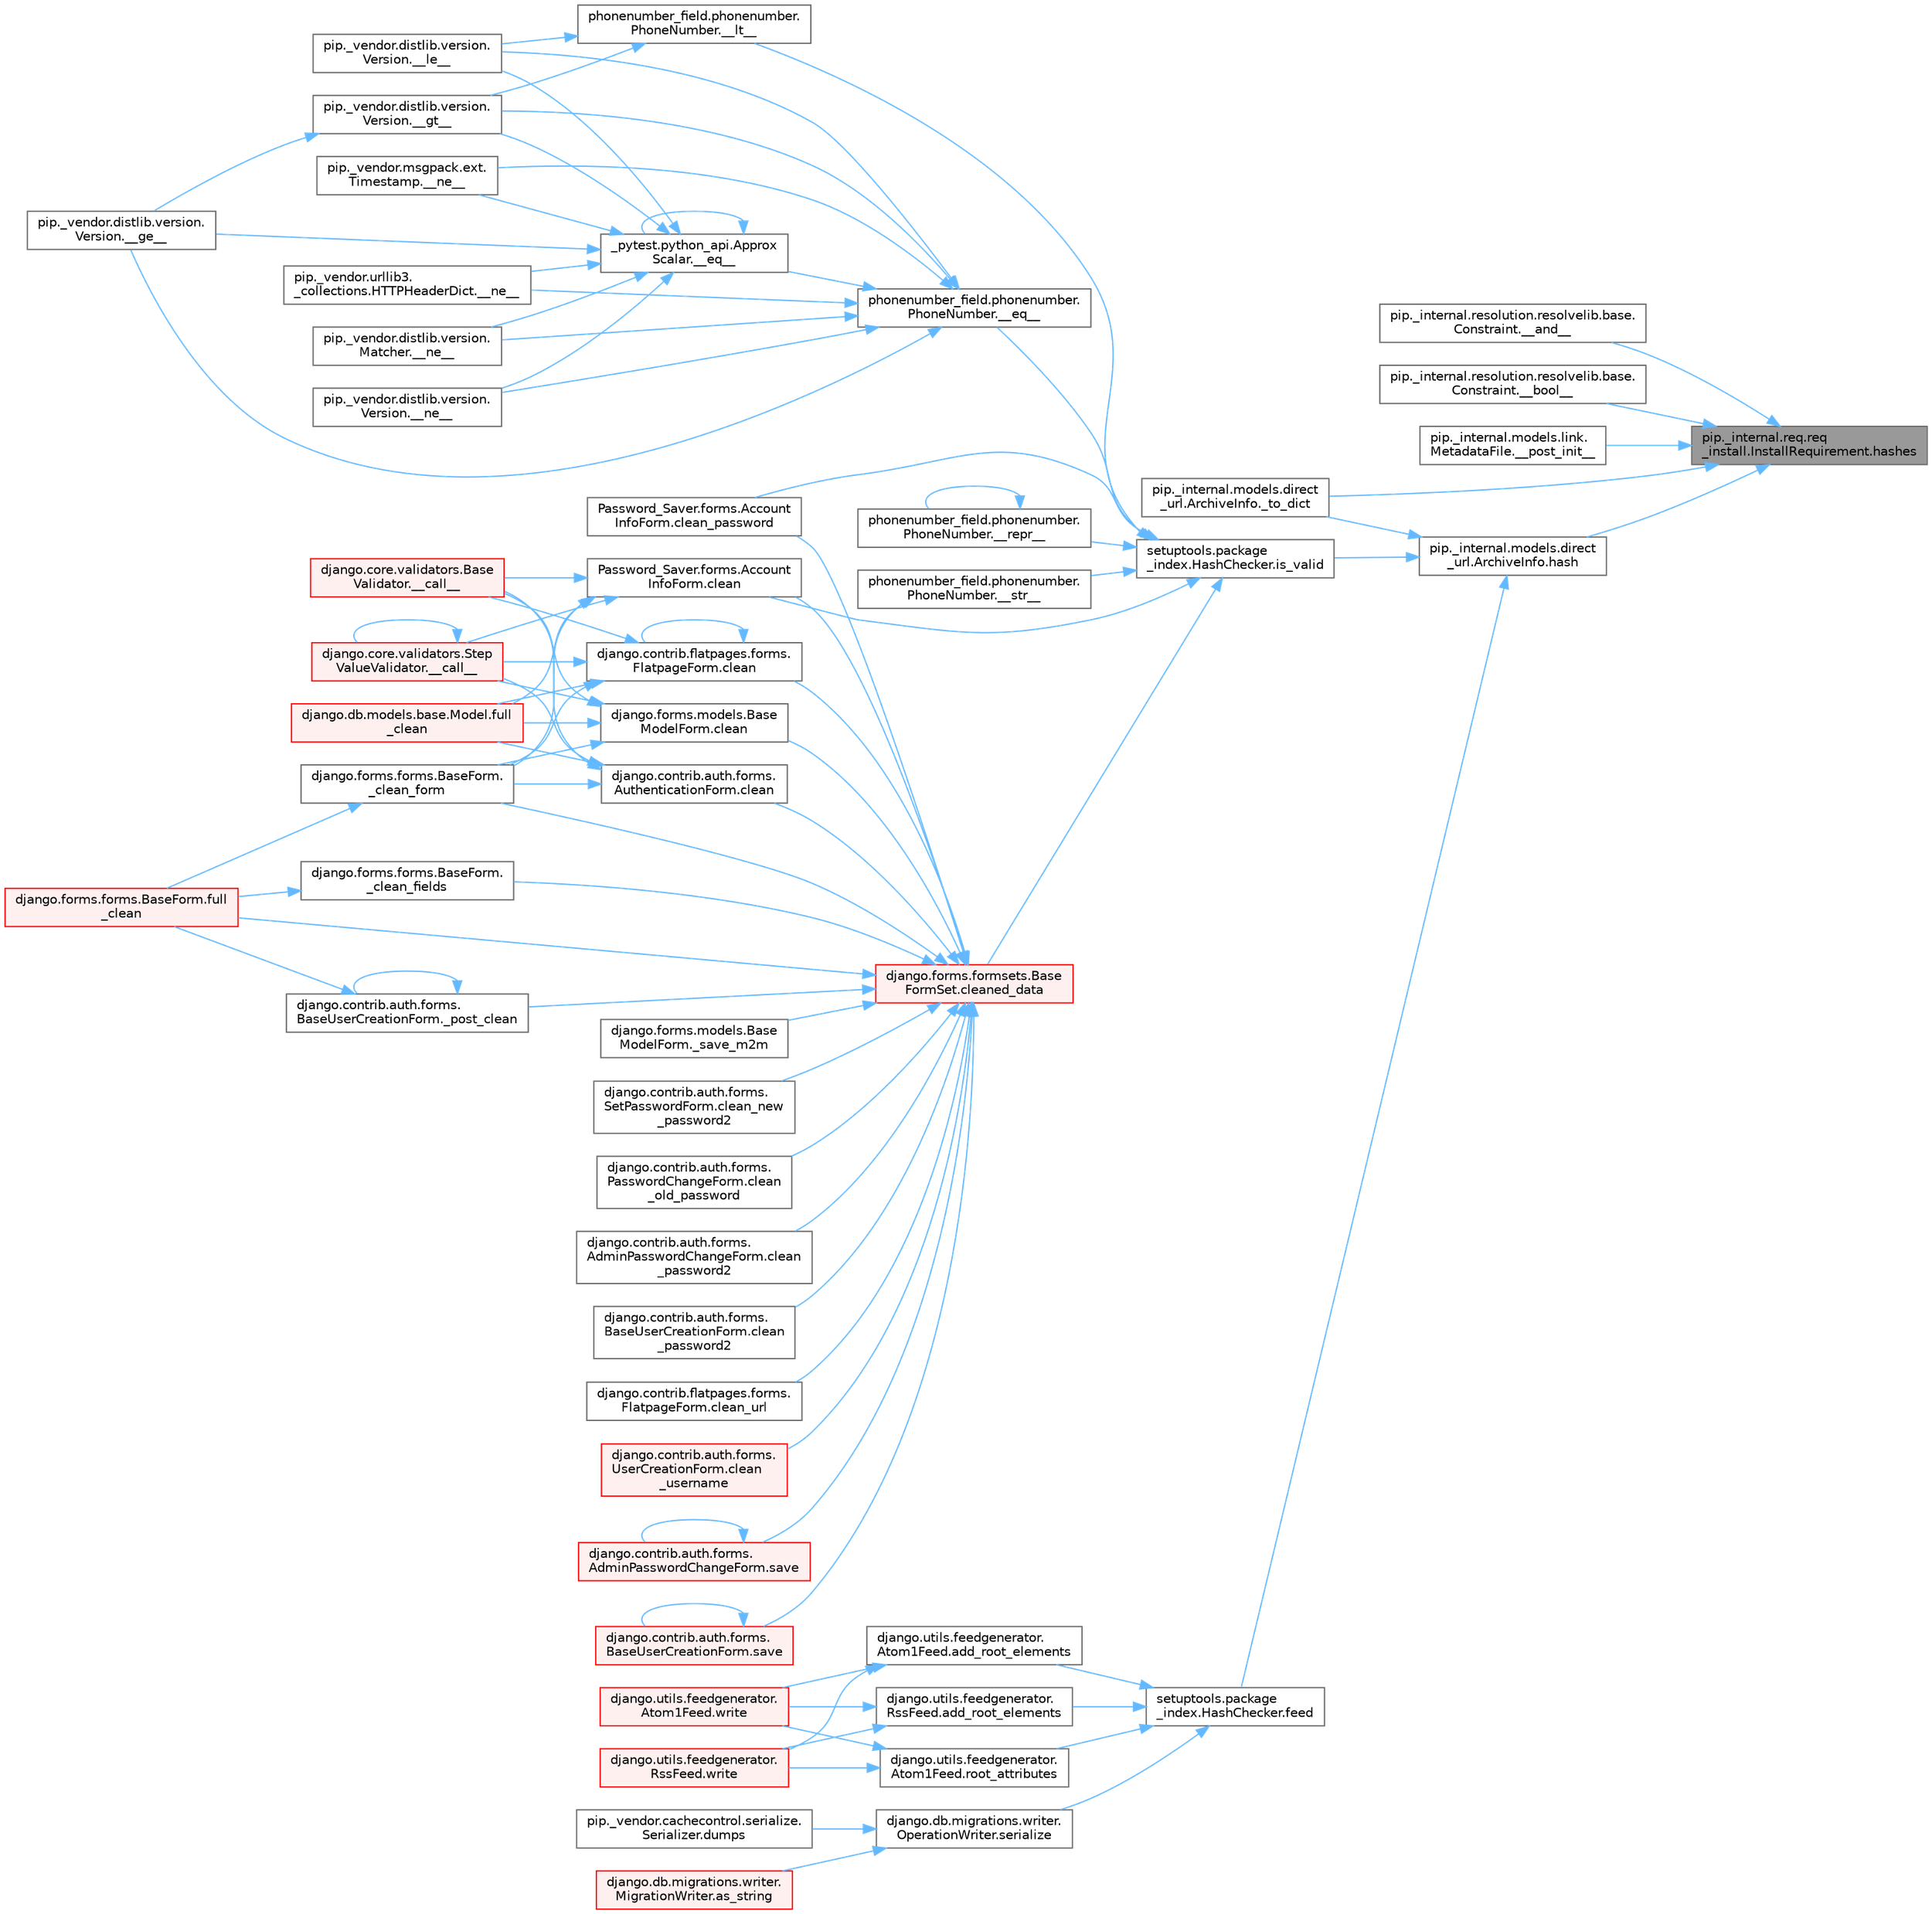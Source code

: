 digraph "pip._internal.req.req_install.InstallRequirement.hashes"
{
 // LATEX_PDF_SIZE
  bgcolor="transparent";
  edge [fontname=Helvetica,fontsize=10,labelfontname=Helvetica,labelfontsize=10];
  node [fontname=Helvetica,fontsize=10,shape=box,height=0.2,width=0.4];
  rankdir="RL";
  Node1 [id="Node000001",label="pip._internal.req.req\l_install.InstallRequirement.hashes",height=0.2,width=0.4,color="gray40", fillcolor="grey60", style="filled", fontcolor="black",tooltip=" "];
  Node1 -> Node2 [id="edge1_Node000001_Node000002",dir="back",color="steelblue1",style="solid",tooltip=" "];
  Node2 [id="Node000002",label="pip._internal.resolution.resolvelib.base.\lConstraint.__and__",height=0.2,width=0.4,color="grey40", fillcolor="white", style="filled",URL="$classpip_1_1__internal_1_1resolution_1_1resolvelib_1_1base_1_1_constraint.html#a6a014a615d01e4823837a933a1e10cd8",tooltip=" "];
  Node1 -> Node3 [id="edge2_Node000001_Node000003",dir="back",color="steelblue1",style="solid",tooltip=" "];
  Node3 [id="Node000003",label="pip._internal.resolution.resolvelib.base.\lConstraint.__bool__",height=0.2,width=0.4,color="grey40", fillcolor="white", style="filled",URL="$classpip_1_1__internal_1_1resolution_1_1resolvelib_1_1base_1_1_constraint.html#aa151e2f58ee25c81c0cf99eeea9961a3",tooltip=" "];
  Node1 -> Node4 [id="edge3_Node000001_Node000004",dir="back",color="steelblue1",style="solid",tooltip=" "];
  Node4 [id="Node000004",label="pip._internal.models.link.\lMetadataFile.__post_init__",height=0.2,width=0.4,color="grey40", fillcolor="white", style="filled",URL="$classpip_1_1__internal_1_1models_1_1link_1_1_metadata_file.html#a333d77e50eebbeaecb3de74832c93acb",tooltip=" "];
  Node1 -> Node5 [id="edge4_Node000001_Node000005",dir="back",color="steelblue1",style="solid",tooltip=" "];
  Node5 [id="Node000005",label="pip._internal.models.direct\l_url.ArchiveInfo._to_dict",height=0.2,width=0.4,color="grey40", fillcolor="white", style="filled",URL="$classpip_1_1__internal_1_1models_1_1direct__url_1_1_archive_info.html#a82995fa288f407da7d68e9cdc5d241ea",tooltip=" "];
  Node1 -> Node6 [id="edge5_Node000001_Node000006",dir="back",color="steelblue1",style="solid",tooltip=" "];
  Node6 [id="Node000006",label="pip._internal.models.direct\l_url.ArchiveInfo.hash",height=0.2,width=0.4,color="grey40", fillcolor="white", style="filled",URL="$classpip_1_1__internal_1_1models_1_1direct__url_1_1_archive_info.html#a57b11be2643e2f72c5d69051ce2157c8",tooltip=" "];
  Node6 -> Node5 [id="edge6_Node000006_Node000005",dir="back",color="steelblue1",style="solid",tooltip=" "];
  Node6 -> Node7 [id="edge7_Node000006_Node000007",dir="back",color="steelblue1",style="solid",tooltip=" "];
  Node7 [id="Node000007",label="setuptools.package\l_index.HashChecker.feed",height=0.2,width=0.4,color="grey40", fillcolor="white", style="filled",URL="$classsetuptools_1_1package__index_1_1_hash_checker.html#a3ec99380a94d03eec3c5f5dae02233be",tooltip=" "];
  Node7 -> Node8 [id="edge8_Node000007_Node000008",dir="back",color="steelblue1",style="solid",tooltip=" "];
  Node8 [id="Node000008",label="django.utils.feedgenerator.\lAtom1Feed.add_root_elements",height=0.2,width=0.4,color="grey40", fillcolor="white", style="filled",URL="$classdjango_1_1utils_1_1feedgenerator_1_1_atom1_feed.html#a3f861beae65b2c1d07d6192175be850e",tooltip=" "];
  Node8 -> Node9 [id="edge9_Node000008_Node000009",dir="back",color="steelblue1",style="solid",tooltip=" "];
  Node9 [id="Node000009",label="django.utils.feedgenerator.\lAtom1Feed.write",height=0.2,width=0.4,color="red", fillcolor="#FFF0F0", style="filled",URL="$classdjango_1_1utils_1_1feedgenerator_1_1_atom1_feed.html#afbf5b931a75be201e339b64a8aa46119",tooltip=" "];
  Node8 -> Node1724 [id="edge10_Node000008_Node001724",dir="back",color="steelblue1",style="solid",tooltip=" "];
  Node1724 [id="Node001724",label="django.utils.feedgenerator.\lRssFeed.write",height=0.2,width=0.4,color="red", fillcolor="#FFF0F0", style="filled",URL="$classdjango_1_1utils_1_1feedgenerator_1_1_rss_feed.html#a63ea2926c2c773e874f51ced997a2618",tooltip=" "];
  Node7 -> Node1723 [id="edge11_Node000007_Node001723",dir="back",color="steelblue1",style="solid",tooltip=" "];
  Node1723 [id="Node001723",label="django.utils.feedgenerator.\lRssFeed.add_root_elements",height=0.2,width=0.4,color="grey40", fillcolor="white", style="filled",URL="$classdjango_1_1utils_1_1feedgenerator_1_1_rss_feed.html#afe28a1e8efc5fc065f74b4277a43663e",tooltip=" "];
  Node1723 -> Node9 [id="edge12_Node001723_Node000009",dir="back",color="steelblue1",style="solid",tooltip=" "];
  Node1723 -> Node1724 [id="edge13_Node001723_Node001724",dir="back",color="steelblue1",style="solid",tooltip=" "];
  Node7 -> Node1725 [id="edge14_Node000007_Node001725",dir="back",color="steelblue1",style="solid",tooltip=" "];
  Node1725 [id="Node001725",label="django.utils.feedgenerator.\lAtom1Feed.root_attributes",height=0.2,width=0.4,color="grey40", fillcolor="white", style="filled",URL="$classdjango_1_1utils_1_1feedgenerator_1_1_atom1_feed.html#a8ea06279a106db871795893125306409",tooltip=" "];
  Node1725 -> Node9 [id="edge15_Node001725_Node000009",dir="back",color="steelblue1",style="solid",tooltip=" "];
  Node1725 -> Node1724 [id="edge16_Node001725_Node001724",dir="back",color="steelblue1",style="solid",tooltip=" "];
  Node7 -> Node994 [id="edge17_Node000007_Node000994",dir="back",color="steelblue1",style="solid",tooltip=" "];
  Node994 [id="Node000994",label="django.db.migrations.writer.\lOperationWriter.serialize",height=0.2,width=0.4,color="grey40", fillcolor="white", style="filled",URL="$classdjango_1_1db_1_1migrations_1_1writer_1_1_operation_writer.html#a866e8d13e1c54a35d74e9a6b0383b2f8",tooltip=" "];
  Node994 -> Node995 [id="edge18_Node000994_Node000995",dir="back",color="steelblue1",style="solid",tooltip=" "];
  Node995 [id="Node000995",label="django.db.migrations.writer.\lMigrationWriter.as_string",height=0.2,width=0.4,color="red", fillcolor="#FFF0F0", style="filled",URL="$classdjango_1_1db_1_1migrations_1_1writer_1_1_migration_writer.html#a4cf831cf0ce1f20f21c7e5ce5ec60980",tooltip=" "];
  Node994 -> Node2367 [id="edge19_Node000994_Node002367",dir="back",color="steelblue1",style="solid",tooltip=" "];
  Node2367 [id="Node002367",label="pip._vendor.cachecontrol.serialize.\lSerializer.dumps",height=0.2,width=0.4,color="grey40", fillcolor="white", style="filled",URL="$classpip_1_1__vendor_1_1cachecontrol_1_1serialize_1_1_serializer.html#af9655b2c82e5c0e3d17fd611d32c7804",tooltip=" "];
  Node6 -> Node3177 [id="edge20_Node000006_Node003177",dir="back",color="steelblue1",style="solid",tooltip=" "];
  Node3177 [id="Node003177",label="setuptools.package\l_index.HashChecker.is_valid",height=0.2,width=0.4,color="grey40", fillcolor="white", style="filled",URL="$classsetuptools_1_1package__index_1_1_hash_checker.html#adaab57af90d7d0a3b5aa4e6d0449aef5",tooltip=" "];
  Node3177 -> Node1738 [id="edge21_Node003177_Node001738",dir="back",color="steelblue1",style="solid",tooltip=" "];
  Node1738 [id="Node001738",label="phonenumber_field.phonenumber.\lPhoneNumber.__eq__",height=0.2,width=0.4,color="grey40", fillcolor="white", style="filled",URL="$classphonenumber__field_1_1phonenumber_1_1_phone_number.html#a999c32cd1bfa2dd5c7df70781b09c68b",tooltip=" "];
  Node1738 -> Node221 [id="edge22_Node001738_Node000221",dir="back",color="steelblue1",style="solid",tooltip=" "];
  Node221 [id="Node000221",label="_pytest.python_api.Approx\lScalar.__eq__",height=0.2,width=0.4,color="grey40", fillcolor="white", style="filled",URL="$class__pytest_1_1python__api_1_1_approx_scalar.html#af4601ee4ca7409927f88c83ebfc3d923",tooltip=" "];
  Node221 -> Node221 [id="edge23_Node000221_Node000221",dir="back",color="steelblue1",style="solid",tooltip=" "];
  Node221 -> Node222 [id="edge24_Node000221_Node000222",dir="back",color="steelblue1",style="solid",tooltip=" "];
  Node222 [id="Node000222",label="pip._vendor.distlib.version.\lVersion.__ge__",height=0.2,width=0.4,color="grey40", fillcolor="white", style="filled",URL="$classpip_1_1__vendor_1_1distlib_1_1version_1_1_version.html#aa6b7b889cebc687ddb5ed9040d01b1ec",tooltip=" "];
  Node221 -> Node223 [id="edge25_Node000221_Node000223",dir="back",color="steelblue1",style="solid",tooltip=" "];
  Node223 [id="Node000223",label="pip._vendor.distlib.version.\lVersion.__gt__",height=0.2,width=0.4,color="grey40", fillcolor="white", style="filled",URL="$classpip_1_1__vendor_1_1distlib_1_1version_1_1_version.html#a51cf0c8da1bb6829173ff6861b10cb5f",tooltip=" "];
  Node223 -> Node222 [id="edge26_Node000223_Node000222",dir="back",color="steelblue1",style="solid",tooltip=" "];
  Node221 -> Node224 [id="edge27_Node000221_Node000224",dir="back",color="steelblue1",style="solid",tooltip=" "];
  Node224 [id="Node000224",label="pip._vendor.distlib.version.\lVersion.__le__",height=0.2,width=0.4,color="grey40", fillcolor="white", style="filled",URL="$classpip_1_1__vendor_1_1distlib_1_1version_1_1_version.html#ae5e2c5d9b76377e286fcf92a382cbb8b",tooltip=" "];
  Node221 -> Node225 [id="edge28_Node000221_Node000225",dir="back",color="steelblue1",style="solid",tooltip=" "];
  Node225 [id="Node000225",label="pip._vendor.distlib.version.\lMatcher.__ne__",height=0.2,width=0.4,color="grey40", fillcolor="white", style="filled",URL="$classpip_1_1__vendor_1_1distlib_1_1version_1_1_matcher.html#a24f8f8a4686bff3018fee5d22f4e02f1",tooltip=" "];
  Node221 -> Node226 [id="edge29_Node000221_Node000226",dir="back",color="steelblue1",style="solid",tooltip=" "];
  Node226 [id="Node000226",label="pip._vendor.distlib.version.\lVersion.__ne__",height=0.2,width=0.4,color="grey40", fillcolor="white", style="filled",URL="$classpip_1_1__vendor_1_1distlib_1_1version_1_1_version.html#aea3cdf6db007318ab1a2e8d144e2a4a1",tooltip=" "];
  Node221 -> Node227 [id="edge30_Node000221_Node000227",dir="back",color="steelblue1",style="solid",tooltip=" "];
  Node227 [id="Node000227",label="pip._vendor.msgpack.ext.\lTimestamp.__ne__",height=0.2,width=0.4,color="grey40", fillcolor="white", style="filled",URL="$classpip_1_1__vendor_1_1msgpack_1_1ext_1_1_timestamp.html#ac38b8cada8075f7a1133b06bc99b2317",tooltip=" "];
  Node221 -> Node228 [id="edge31_Node000221_Node000228",dir="back",color="steelblue1",style="solid",tooltip=" "];
  Node228 [id="Node000228",label="pip._vendor.urllib3.\l_collections.HTTPHeaderDict.__ne__",height=0.2,width=0.4,color="grey40", fillcolor="white", style="filled",URL="$classpip_1_1__vendor_1_1urllib3_1_1__collections_1_1_h_t_t_p_header_dict.html#aa7766a9499d33160a1258e140e35a806",tooltip=" "];
  Node1738 -> Node222 [id="edge32_Node001738_Node000222",dir="back",color="steelblue1",style="solid",tooltip=" "];
  Node1738 -> Node223 [id="edge33_Node001738_Node000223",dir="back",color="steelblue1",style="solid",tooltip=" "];
  Node1738 -> Node224 [id="edge34_Node001738_Node000224",dir="back",color="steelblue1",style="solid",tooltip=" "];
  Node1738 -> Node225 [id="edge35_Node001738_Node000225",dir="back",color="steelblue1",style="solid",tooltip=" "];
  Node1738 -> Node226 [id="edge36_Node001738_Node000226",dir="back",color="steelblue1",style="solid",tooltip=" "];
  Node1738 -> Node227 [id="edge37_Node001738_Node000227",dir="back",color="steelblue1",style="solid",tooltip=" "];
  Node1738 -> Node228 [id="edge38_Node001738_Node000228",dir="back",color="steelblue1",style="solid",tooltip=" "];
  Node3177 -> Node1739 [id="edge39_Node003177_Node001739",dir="back",color="steelblue1",style="solid",tooltip=" "];
  Node1739 [id="Node001739",label="phonenumber_field.phonenumber.\lPhoneNumber.__lt__",height=0.2,width=0.4,color="grey40", fillcolor="white", style="filled",URL="$classphonenumber__field_1_1phonenumber_1_1_phone_number.html#ab94d02fbeda1355644c6c1b3d6f3d9ba",tooltip=" "];
  Node1739 -> Node223 [id="edge40_Node001739_Node000223",dir="back",color="steelblue1",style="solid",tooltip=" "];
  Node1739 -> Node224 [id="edge41_Node001739_Node000224",dir="back",color="steelblue1",style="solid",tooltip=" "];
  Node3177 -> Node1740 [id="edge42_Node003177_Node001740",dir="back",color="steelblue1",style="solid",tooltip=" "];
  Node1740 [id="Node001740",label="phonenumber_field.phonenumber.\lPhoneNumber.__repr__",height=0.2,width=0.4,color="grey40", fillcolor="white", style="filled",URL="$classphonenumber__field_1_1phonenumber_1_1_phone_number.html#a5420c965a5ecfad87cb6bce245cd91a5",tooltip=" "];
  Node1740 -> Node1740 [id="edge43_Node001740_Node001740",dir="back",color="steelblue1",style="solid",tooltip=" "];
  Node3177 -> Node1741 [id="edge44_Node003177_Node001741",dir="back",color="steelblue1",style="solid",tooltip=" "];
  Node1741 [id="Node001741",label="phonenumber_field.phonenumber.\lPhoneNumber.__str__",height=0.2,width=0.4,color="grey40", fillcolor="white", style="filled",URL="$classphonenumber__field_1_1phonenumber_1_1_phone_number.html#a773f55fba29310ea2218e4bbca83ba6d",tooltip=" "];
  Node3177 -> Node1742 [id="edge45_Node003177_Node001742",dir="back",color="steelblue1",style="solid",tooltip=" "];
  Node1742 [id="Node001742",label="Password_Saver.forms.Account\lInfoForm.clean",height=0.2,width=0.4,color="grey40", fillcolor="white", style="filled",URL="$class_password___saver_1_1forms_1_1_account_info_form.html#a89126d6030ebafc64c8aeeb352113c54",tooltip=" "];
  Node1742 -> Node780 [id="edge46_Node001742_Node000780",dir="back",color="steelblue1",style="solid",tooltip=" "];
  Node780 [id="Node000780",label="django.core.validators.Base\lValidator.__call__",height=0.2,width=0.4,color="red", fillcolor="#FFF0F0", style="filled",URL="$classdjango_1_1core_1_1validators_1_1_base_validator.html#ac718256582df714e061c6b927e045d12",tooltip=" "];
  Node1742 -> Node781 [id="edge47_Node001742_Node000781",dir="back",color="steelblue1",style="solid",tooltip=" "];
  Node781 [id="Node000781",label="django.core.validators.Step\lValueValidator.__call__",height=0.2,width=0.4,color="red", fillcolor="#FFF0F0", style="filled",URL="$classdjango_1_1core_1_1validators_1_1_step_value_validator.html#aebdbf74fe74c5b999350df9c1852714c",tooltip=" "];
  Node781 -> Node781 [id="edge48_Node000781_Node000781",dir="back",color="steelblue1",style="solid",tooltip=" "];
  Node1742 -> Node782 [id="edge49_Node001742_Node000782",dir="back",color="steelblue1",style="solid",tooltip=" "];
  Node782 [id="Node000782",label="django.forms.forms.BaseForm.\l_clean_form",height=0.2,width=0.4,color="grey40", fillcolor="white", style="filled",URL="$classdjango_1_1forms_1_1forms_1_1_base_form.html#ae5eed108001c1a75985b75174fe23f1f",tooltip=" "];
  Node782 -> Node258 [id="edge50_Node000782_Node000258",dir="back",color="steelblue1",style="solid",tooltip=" "];
  Node258 [id="Node000258",label="django.forms.forms.BaseForm.full\l_clean",height=0.2,width=0.4,color="red", fillcolor="#FFF0F0", style="filled",URL="$classdjango_1_1forms_1_1forms_1_1_base_form.html#a396d2448f658dc84a0f0b473ffaae918",tooltip=" "];
  Node1742 -> Node783 [id="edge51_Node001742_Node000783",dir="back",color="steelblue1",style="solid",tooltip=" "];
  Node783 [id="Node000783",label="django.db.models.base.Model.full\l_clean",height=0.2,width=0.4,color="red", fillcolor="#FFF0F0", style="filled",URL="$classdjango_1_1db_1_1models_1_1base_1_1_model.html#a2e68bd042bd3e52b086f8838eeaa416f",tooltip=" "];
  Node3177 -> Node1743 [id="edge52_Node003177_Node001743",dir="back",color="steelblue1",style="solid",tooltip=" "];
  Node1743 [id="Node001743",label="Password_Saver.forms.Account\lInfoForm.clean_password",height=0.2,width=0.4,color="grey40", fillcolor="white", style="filled",URL="$class_password___saver_1_1forms_1_1_account_info_form.html#a6397d8e90a910bed34ed0ebcf5f74a4e",tooltip=" "];
  Node3177 -> Node256 [id="edge53_Node003177_Node000256",dir="back",color="steelblue1",style="solid",tooltip=" "];
  Node256 [id="Node000256",label="django.forms.formsets.Base\lFormSet.cleaned_data",height=0.2,width=0.4,color="red", fillcolor="#FFF0F0", style="filled",URL="$classdjango_1_1forms_1_1formsets_1_1_base_form_set.html#ae51d85dd3faa160668adba372c4e87f7",tooltip=" "];
  Node256 -> Node257 [id="edge54_Node000256_Node000257",dir="back",color="steelblue1",style="solid",tooltip=" "];
  Node257 [id="Node000257",label="django.forms.forms.BaseForm.\l_clean_fields",height=0.2,width=0.4,color="grey40", fillcolor="white", style="filled",URL="$classdjango_1_1forms_1_1forms_1_1_base_form.html#a38e014bdeb1b8c2092ec5762f1833d9a",tooltip=" "];
  Node257 -> Node258 [id="edge55_Node000257_Node000258",dir="back",color="steelblue1",style="solid",tooltip=" "];
  Node256 -> Node782 [id="edge56_Node000256_Node000782",dir="back",color="steelblue1",style="solid",tooltip=" "];
  Node256 -> Node3077 [id="edge57_Node000256_Node003077",dir="back",color="steelblue1",style="solid",tooltip=" "];
  Node3077 [id="Node003077",label="django.contrib.auth.forms.\lBaseUserCreationForm._post_clean",height=0.2,width=0.4,color="grey40", fillcolor="white", style="filled",URL="$classdjango_1_1contrib_1_1auth_1_1forms_1_1_base_user_creation_form.html#aa7775ca44825f4bfa9262b10a9c0281c",tooltip=" "];
  Node3077 -> Node3077 [id="edge58_Node003077_Node003077",dir="back",color="steelblue1",style="solid",tooltip=" "];
  Node3077 -> Node258 [id="edge59_Node003077_Node000258",dir="back",color="steelblue1",style="solid",tooltip=" "];
  Node256 -> Node3078 [id="edge60_Node000256_Node003078",dir="back",color="steelblue1",style="solid",tooltip=" "];
  Node3078 [id="Node003078",label="django.forms.models.Base\lModelForm._save_m2m",height=0.2,width=0.4,color="grey40", fillcolor="white", style="filled",URL="$classdjango_1_1forms_1_1models_1_1_base_model_form.html#a8e143465fa5977b65ce53f521fa65067",tooltip=" "];
  Node256 -> Node3019 [id="edge61_Node000256_Node003019",dir="back",color="steelblue1",style="solid",tooltip=" "];
  Node3019 [id="Node003019",label="django.contrib.auth.forms.\lAuthenticationForm.clean",height=0.2,width=0.4,color="grey40", fillcolor="white", style="filled",URL="$classdjango_1_1contrib_1_1auth_1_1forms_1_1_authentication_form.html#a92d28be6696caa8d1b7068eefe81793a",tooltip=" "];
  Node3019 -> Node780 [id="edge62_Node003019_Node000780",dir="back",color="steelblue1",style="solid",tooltip=" "];
  Node3019 -> Node781 [id="edge63_Node003019_Node000781",dir="back",color="steelblue1",style="solid",tooltip=" "];
  Node3019 -> Node782 [id="edge64_Node003019_Node000782",dir="back",color="steelblue1",style="solid",tooltip=" "];
  Node3019 -> Node783 [id="edge65_Node003019_Node000783",dir="back",color="steelblue1",style="solid",tooltip=" "];
  Node256 -> Node3079 [id="edge66_Node000256_Node003079",dir="back",color="steelblue1",style="solid",tooltip=" "];
  Node3079 [id="Node003079",label="django.contrib.flatpages.forms.\lFlatpageForm.clean",height=0.2,width=0.4,color="grey40", fillcolor="white", style="filled",URL="$classdjango_1_1contrib_1_1flatpages_1_1forms_1_1_flatpage_form.html#a0deb29d4415dbd84c765b5972de07e52",tooltip=" "];
  Node3079 -> Node780 [id="edge67_Node003079_Node000780",dir="back",color="steelblue1",style="solid",tooltip=" "];
  Node3079 -> Node781 [id="edge68_Node003079_Node000781",dir="back",color="steelblue1",style="solid",tooltip=" "];
  Node3079 -> Node782 [id="edge69_Node003079_Node000782",dir="back",color="steelblue1",style="solid",tooltip=" "];
  Node3079 -> Node3079 [id="edge70_Node003079_Node003079",dir="back",color="steelblue1",style="solid",tooltip=" "];
  Node3079 -> Node783 [id="edge71_Node003079_Node000783",dir="back",color="steelblue1",style="solid",tooltip=" "];
  Node256 -> Node3080 [id="edge72_Node000256_Node003080",dir="back",color="steelblue1",style="solid",tooltip=" "];
  Node3080 [id="Node003080",label="django.forms.models.Base\lModelForm.clean",height=0.2,width=0.4,color="grey40", fillcolor="white", style="filled",URL="$classdjango_1_1forms_1_1models_1_1_base_model_form.html#a6a374c3b609f402d6566b2ee3ff98672",tooltip=" "];
  Node3080 -> Node780 [id="edge73_Node003080_Node000780",dir="back",color="steelblue1",style="solid",tooltip=" "];
  Node3080 -> Node781 [id="edge74_Node003080_Node000781",dir="back",color="steelblue1",style="solid",tooltip=" "];
  Node3080 -> Node782 [id="edge75_Node003080_Node000782",dir="back",color="steelblue1",style="solid",tooltip=" "];
  Node3080 -> Node783 [id="edge76_Node003080_Node000783",dir="back",color="steelblue1",style="solid",tooltip=" "];
  Node256 -> Node1742 [id="edge77_Node000256_Node001742",dir="back",color="steelblue1",style="solid",tooltip=" "];
  Node256 -> Node3081 [id="edge78_Node000256_Node003081",dir="back",color="steelblue1",style="solid",tooltip=" "];
  Node3081 [id="Node003081",label="django.contrib.auth.forms.\lSetPasswordForm.clean_new\l_password2",height=0.2,width=0.4,color="grey40", fillcolor="white", style="filled",URL="$classdjango_1_1contrib_1_1auth_1_1forms_1_1_set_password_form.html#aefb49bddbbf63909718ecac6718b609d",tooltip=" "];
  Node256 -> Node3082 [id="edge79_Node000256_Node003082",dir="back",color="steelblue1",style="solid",tooltip=" "];
  Node3082 [id="Node003082",label="django.contrib.auth.forms.\lPasswordChangeForm.clean\l_old_password",height=0.2,width=0.4,color="grey40", fillcolor="white", style="filled",URL="$classdjango_1_1contrib_1_1auth_1_1forms_1_1_password_change_form.html#a4d339cd14a321ba76cb6caf226c56d8d",tooltip=" "];
  Node256 -> Node1743 [id="edge80_Node000256_Node001743",dir="back",color="steelblue1",style="solid",tooltip=" "];
  Node256 -> Node3083 [id="edge81_Node000256_Node003083",dir="back",color="steelblue1",style="solid",tooltip=" "];
  Node3083 [id="Node003083",label="django.contrib.auth.forms.\lAdminPasswordChangeForm.clean\l_password2",height=0.2,width=0.4,color="grey40", fillcolor="white", style="filled",URL="$classdjango_1_1contrib_1_1auth_1_1forms_1_1_admin_password_change_form.html#a7e2cc7b4982538a54fc20fb155285496",tooltip=" "];
  Node256 -> Node3084 [id="edge82_Node000256_Node003084",dir="back",color="steelblue1",style="solid",tooltip=" "];
  Node3084 [id="Node003084",label="django.contrib.auth.forms.\lBaseUserCreationForm.clean\l_password2",height=0.2,width=0.4,color="grey40", fillcolor="white", style="filled",URL="$classdjango_1_1contrib_1_1auth_1_1forms_1_1_base_user_creation_form.html#afe0d67cb9bbafa947e8c7ba75e6b8dd2",tooltip=" "];
  Node256 -> Node3085 [id="edge83_Node000256_Node003085",dir="back",color="steelblue1",style="solid",tooltip=" "];
  Node3085 [id="Node003085",label="django.contrib.flatpages.forms.\lFlatpageForm.clean_url",height=0.2,width=0.4,color="grey40", fillcolor="white", style="filled",URL="$classdjango_1_1contrib_1_1flatpages_1_1forms_1_1_flatpage_form.html#a754fc61d64c13e49b6efd2b81954180c",tooltip=" "];
  Node256 -> Node3086 [id="edge84_Node000256_Node003086",dir="back",color="steelblue1",style="solid",tooltip=" "];
  Node3086 [id="Node003086",label="django.contrib.auth.forms.\lUserCreationForm.clean\l_username",height=0.2,width=0.4,color="red", fillcolor="#FFF0F0", style="filled",URL="$classdjango_1_1contrib_1_1auth_1_1forms_1_1_user_creation_form.html#ab825a1782c52e0106904118ba584f68d",tooltip=" "];
  Node256 -> Node258 [id="edge85_Node000256_Node000258",dir="back",color="steelblue1",style="solid",tooltip=" "];
  Node256 -> Node3089 [id="edge86_Node000256_Node003089",dir="back",color="steelblue1",style="solid",tooltip=" "];
  Node3089 [id="Node003089",label="django.contrib.auth.forms.\lAdminPasswordChangeForm.save",height=0.2,width=0.4,color="red", fillcolor="#FFF0F0", style="filled",URL="$classdjango_1_1contrib_1_1auth_1_1forms_1_1_admin_password_change_form.html#ae15e853bc0c64b8b061876b4987d63fc",tooltip=" "];
  Node3089 -> Node3089 [id="edge87_Node003089_Node003089",dir="back",color="steelblue1",style="solid",tooltip=" "];
  Node256 -> Node3090 [id="edge88_Node000256_Node003090",dir="back",color="steelblue1",style="solid",tooltip=" "];
  Node3090 [id="Node003090",label="django.contrib.auth.forms.\lBaseUserCreationForm.save",height=0.2,width=0.4,color="red", fillcolor="#FFF0F0", style="filled",URL="$classdjango_1_1contrib_1_1auth_1_1forms_1_1_base_user_creation_form.html#a5375478a3c6ff7c9d6983081bb2e46c0",tooltip=" "];
  Node3090 -> Node3090 [id="edge89_Node003090_Node003090",dir="back",color="steelblue1",style="solid",tooltip=" "];
}
